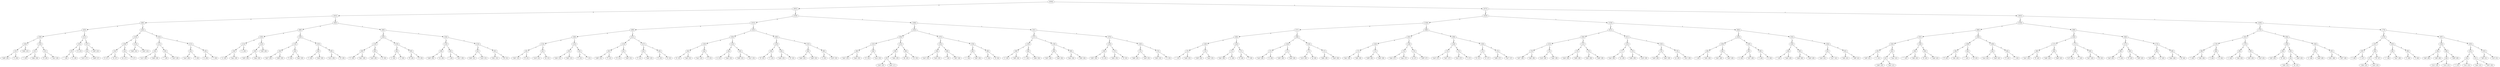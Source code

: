 digraph {
  leaf_0xc9 [label="\"\\xc9\" (16)"];
  leaf_0xd4 [label="\"\\xd4\" (17)"];
  internal_0 -> leaf_0xc9 [label="0"];
  internal_0 -> leaf_0xd4 [label="1"];
  leaf_0xb0 [label="\"\\xb0\" (20)"];
  leaf_0xcd [label="\"\\xcd\" (21)"];
  internal_1 -> leaf_0xb0 [label="0"];
  internal_1 -> leaf_0xcd [label="1"];
  leaf_0x8e [label="\"\\x8e\" (22)"];
  leaf_0x08 [label="\"\\b\" (23)"];
  internal_2 -> leaf_0x8e [label="0"];
  internal_2 -> leaf_0x08 [label="1"];
  leaf_0x9a [label="\"\\x9a\" (23)"];
  leaf_0xc4 [label="\"\\xc4\" (24)"];
  internal_3 -> leaf_0x9a [label="0"];
  internal_3 -> leaf_0xc4 [label="1"];
  leaf_0x15 [label="\"\\x15\" (24)"];
  leaf_0x1e [label="\"\\x1e\" (25)"];
  internal_4 -> leaf_0x15 [label="0"];
  internal_4 -> leaf_0x1e [label="1"];
  leaf_0x5c [label="\"\\'\" (25)"];
  leaf_0xc2 [label="\"\\xc2\" (25)"];
  internal_5 -> leaf_0x5c [label="0"];
  internal_5 -> leaf_0xc2 [label="1"];
  leaf_0xe4 [label="\"\\xe4\" (25)"];
  leaf_0x93 [label="\"\\x93\" (26)"];
  internal_6 -> leaf_0xe4 [label="0"];
  internal_6 -> leaf_0x93 [label="1"];
  leaf_0x21 [label="\"!\" (26)"];
  leaf_0xbb [label="\"\\xbb\" (26)"];
  internal_7 -> leaf_0x21 [label="0"];
  internal_7 -> leaf_0xbb [label="1"];
  leaf_0x20 [label="\" \" (26)"];
  leaf_0x4c [label="\"L\" (26)"];
  internal_8 -> leaf_0x20 [label="0"];
  internal_8 -> leaf_0x4c [label="1"];
  leaf_0x88 [label="\"\\x88\" (26)"];
  leaf_0x35 [label="\"5\" (26)"];
  internal_9 -> leaf_0x88 [label="0"];
  internal_9 -> leaf_0x35 [label="1"];
  leaf_0x39 [label="\"9\" (26)"];
  leaf_0xcc [label="\"\\xcc\" (26)"];
  internal_10 -> leaf_0x39 [label="0"];
  internal_10 -> leaf_0xcc [label="1"];
  leaf_0x4a [label="\"J\" (27)"];
  leaf_0x6b [label="\"k\" (27)"];
  internal_11 -> leaf_0x4a [label="0"];
  internal_11 -> leaf_0x6b [label="1"];
  leaf_0x6d [label="\"m\" (27)"];
  leaf_0x6c [label="\"l\" (27)"];
  internal_12 -> leaf_0x6d [label="0"];
  internal_12 -> leaf_0x6c [label="1"];
  leaf_0x10 [label="\"\\x10\" (27)"];
  leaf_0xd8 [label="\"\\xd8\" (27)"];
  internal_13 -> leaf_0x10 [label="0"];
  internal_13 -> leaf_0xd8 [label="1"];
  leaf_0x12 [label="\"\\x12\" (28)"];
  leaf_0xd9 [label="\"\\xd9\" (28)"];
  internal_14 -> leaf_0x12 [label="0"];
  internal_14 -> leaf_0xd9 [label="1"];
  leaf_0xa2 [label="\"\\xa2\" (28)"];
  leaf_0x29 [label="\")\" (28)"];
  internal_15 -> leaf_0xa2 [label="0"];
  internal_15 -> leaf_0x29 [label="1"];
  leaf_0x78 [label="\"x\" (28)"];
  leaf_0x37 [label="\"7\" (28)"];
  internal_16 -> leaf_0x78 [label="0"];
  internal_16 -> leaf_0x37 [label="1"];
  leaf_0x22 [label="\"\"\" (28)"];
  leaf_0xc3 [label="\"\\xc3\" (28)"];
  internal_17 -> leaf_0x22 [label="0"];
  internal_17 -> leaf_0xc3 [label="1"];
  leaf_0xb7 [label="\"\\xb7\" (29)"];
  leaf_0x90 [label="\"\\x90\" (29)"];
  internal_18 -> leaf_0xb7 [label="0"];
  internal_18 -> leaf_0x90 [label="1"];
  leaf_0x66 [label="\"f\" (29)"];
  leaf_0xea [label="\"\\xea\" (29)"];
  internal_19 -> leaf_0x66 [label="0"];
  internal_19 -> leaf_0xea [label="1"];
  leaf_0x95 [label="\"\\x95\" (29)"];
  leaf_0xda [label="\"\\xda\" (29)"];
  internal_20 -> leaf_0x95 [label="0"];
  internal_20 -> leaf_0xda [label="1"];
  leaf_0x75 [label="\"u\" (29)"];
  leaf_0xac [label="\"\\xac\" (29)"];
  internal_21 -> leaf_0x75 [label="0"];
  internal_21 -> leaf_0xac [label="1"];
  leaf_0x63 [label="\"c\" (30)"];
  leaf_0x72 [label="\"r\" (30)"];
  internal_22 -> leaf_0x63 [label="0"];
  internal_22 -> leaf_0x72 [label="1"];
  leaf_0xb6 [label="\"\\xb6\" (30)"];
  leaf_0x0a [label="\"\\n\" (30)"];
  internal_23 -> leaf_0xb6 [label="0"];
  internal_23 -> leaf_0x0a [label="1"];
  leaf_0x55 [label="\"U\" (30)"];
  leaf_0xb1 [label="\"\\xb1\" (30)"];
  internal_24 -> leaf_0x55 [label="0"];
  internal_24 -> leaf_0xb1 [label="1"];
  leaf_0x5b [label="\"[\" (30)"];
  leaf_0x04 [label="\"\\x04\" (30)"];
  internal_25 -> leaf_0x5b [label="0"];
  internal_25 -> leaf_0x04 [label="1"];
  leaf_0x52 [label="\"R\" (30)"];
  leaf_0x30 [label="\"0\" (30)"];
  internal_26 -> leaf_0x52 [label="0"];
  internal_26 -> leaf_0x30 [label="1"];
  leaf_0x13 [label="\"\\x13\" (30)"];
  leaf_0x25 [label="\"%\" (30)"];
  internal_27 -> leaf_0x13 [label="0"];
  internal_27 -> leaf_0x25 [label="1"];
  leaf_0x2c [label="\",\" (30)"];
  leaf_0x11 [label="\"\\x11\" (30)"];
  internal_28 -> leaf_0x2c [label="0"];
  internal_28 -> leaf_0x11 [label="1"];
  leaf_0xc6 [label="\"\\xc6\" (30)"];
  leaf_0x5a [label="\"Z\" (30)"];
  internal_29 -> leaf_0xc6 [label="0"];
  internal_29 -> leaf_0x5a [label="1"];
  leaf_0x86 [label="\"\\x86\" (31)"];
  leaf_0x54 [label="\"T\" (31)"];
  internal_30 -> leaf_0x86 [label="0"];
  internal_30 -> leaf_0x54 [label="1"];
  leaf_0x81 [label="\"\\x81\" (31)"];
  leaf_0x38 [label="\"8\" (31)"];
  internal_31 -> leaf_0x81 [label="0"];
  internal_31 -> leaf_0x38 [label="1"];
  leaf_0x0e [label="\"\\x0e\" (31)"];
  leaf_0x82 [label="\"\\x82\" (31)"];
  internal_32 -> leaf_0x0e [label="0"];
  internal_32 -> leaf_0x82 [label="1"];
  leaf_0x4f [label="\"O\" (31)"];
  leaf_0x83 [label="\"\\x83\" (31)"];
  internal_33 -> leaf_0x4f [label="0"];
  internal_33 -> leaf_0x83 [label="1"];
  leaf_0x94 [label="\"\\x94\" (31)"];
  leaf_0x1b [label="\"\\x1b\" (31)"];
  internal_34 -> leaf_0x94 [label="0"];
  internal_34 -> leaf_0x1b [label="1"];
  leaf_0x46 [label="\"F\" (31)"];
  leaf_0x2d [label="\"-\" (31)"];
  internal_35 -> leaf_0x46 [label="0"];
  internal_35 -> leaf_0x2d [label="1"];
  leaf_0x01 [label="\"\\x01\" (31)"];
  leaf_0x4d [label="\"M\" (31)"];
  internal_36 -> leaf_0x01 [label="0"];
  internal_36 -> leaf_0x4d [label="1"];
  leaf_0x16 [label="\"\\x16\" (31)"];
  leaf_0x26 [label="\"&\" (31)"];
  internal_37 -> leaf_0x16 [label="0"];
  internal_37 -> leaf_0x26 [label="1"];
  leaf_0x59 [label="\"Y\" (31)"];
  leaf_0xde [label="\"\\xde\" (32)"];
  internal_38 -> leaf_0x59 [label="0"];
  internal_38 -> leaf_0xde [label="1"];
  leaf_0x62 [label="\"b\" (32)"];
  leaf_0xaf [label="\"\\xaf\" (32)"];
  internal_39 -> leaf_0x62 [label="0"];
  internal_39 -> leaf_0xaf [label="1"];
  leaf_0x61 [label="\"a\" (32)"];
  leaf_0xa6 [label="\"\\xa6\" (32)"];
  internal_40 -> leaf_0x61 [label="0"];
  internal_40 -> leaf_0xa6 [label="1"];
  leaf_0xa1 [label="\"\\xa1\" (32)"];
  leaf_0x33 [label="\"3\" (32)"];
  internal_41 -> leaf_0xa1 [label="0"];
  internal_41 -> leaf_0x33 [label="1"];
  leaf_0x44 [label="\"D\" (32)"];
  leaf_0x31 [label="\"1\" (32)"];
  internal_42 -> leaf_0x44 [label="0"];
  internal_42 -> leaf_0x31 [label="1"];
  leaf_0x96 [label="\"\\x96\" (32)"];
  leaf_0xc1 [label="\"\\xc1\" (32)"];
  internal_43 -> leaf_0x96 [label="0"];
  internal_43 -> leaf_0xc1 [label="1"];
  leaf_0xa9 [label="\"\\xa9\" (32)"];
  leaf_0x23 [label="\"#\" (32)"];
  internal_44 -> leaf_0xa9 [label="0"];
  internal_44 -> leaf_0x23 [label="1"];
  leaf_0x53 [label="\"S\" (32)"];
  leaf_0x68 [label="\"h\" (32)"];
  internal_45 -> leaf_0x53 [label="0"];
  internal_45 -> leaf_0x68 [label="1"];
  internal_0 [label="(33)"];
  leaf_0x8c [label="\"\\x8c\" (33)"];
  internal_46 -> internal_0 [label="0"];
  internal_46 -> leaf_0x8c [label="1"];
  leaf_0xbd [label="\"\\xbd\" (33)"];
  leaf_0xb9 [label="\"\\xb9\" (33)"];
  internal_47 -> leaf_0xbd [label="0"];
  internal_47 -> leaf_0xb9 [label="1"];
  leaf_0xb2 [label="\"\\xb2\" (33)"];
  leaf_0xa0 [label="\"\\xa0\" (33)"];
  internal_48 -> leaf_0xb2 [label="0"];
  internal_48 -> leaf_0xa0 [label="1"];
  leaf_0x6a [label="\"j\" (33)"];
  leaf_0x19 [label="\"\\x19\" (33)"];
  internal_49 -> leaf_0x6a [label="0"];
  internal_49 -> leaf_0x19 [label="1"];
  leaf_0xe2 [label="\"\\xe2\" (33)"];
  leaf_0xc0 [label="\"\\xc0\" (33)"];
  internal_50 -> leaf_0xe2 [label="0"];
  internal_50 -> leaf_0xc0 [label="1"];
  leaf_0x40 [label="\"@\" (33)"];
  leaf_0x77 [label="\"w\" (33)"];
  internal_51 -> leaf_0x40 [label="0"];
  internal_51 -> leaf_0x77 [label="1"];
  leaf_0x47 [label="\"G\" (33)"];
  leaf_0x1a [label="\"\\x1a\" (33)"];
  internal_52 -> leaf_0x47 [label="0"];
  internal_52 -> leaf_0x1a [label="1"];
  leaf_0x2b [label="\"+\" (34)"];
  leaf_0xf5 [label="\"\\xf5\" (34)"];
  internal_53 -> leaf_0x2b [label="0"];
  internal_53 -> leaf_0xf5 [label="1"];
  leaf_0x60 [label="\"`\" (34)"];
  leaf_0xf1 [label="\"\\xf1\" (34)"];
  internal_54 -> leaf_0x60 [label="0"];
  internal_54 -> leaf_0xf1 [label="1"];
  leaf_0x02 [label="\"\\x02\" (34)"];
  leaf_0xad [label="\"\\xad\" (34)"];
  internal_55 -> leaf_0x02 [label="0"];
  internal_55 -> leaf_0xad [label="1"];
  leaf_0xee [label="\"\\xee\" (34)"];
  leaf_0x9e [label="\"\\x9e\" (34)"];
  internal_56 -> leaf_0xee [label="0"];
  internal_56 -> leaf_0x9e [label="1"];
  leaf_0x7d [label="\"}\" (34)"];
  leaf_0xf6 [label="\"\\xf6\" (34)"];
  internal_57 -> leaf_0x7d [label="0"];
  internal_57 -> leaf_0xf6 [label="1"];
  leaf_0x76 [label="\"v\" (34)"];
  leaf_0x64 [label="\"d\" (34)"];
  internal_58 -> leaf_0x76 [label="0"];
  internal_58 -> leaf_0x64 [label="1"];
  leaf_0x3e [label="\">\" (34)"];
  leaf_0x8a [label="\"\\x8a\" (34)"];
  internal_59 -> leaf_0x3e [label="0"];
  internal_59 -> leaf_0x8a [label="1"];
  leaf_0x92 [label="\"\\x92\" (34)"];
  leaf_0x41 [label="\"A\" (35)"];
  internal_60 -> leaf_0x92 [label="0"];
  internal_60 -> leaf_0x41 [label="1"];
  leaf_0x2e [label="\".\" (35)"];
  leaf_0xe8 [label="\"\\xe8\" (35)"];
  internal_61 -> leaf_0x2e [label="0"];
  internal_61 -> leaf_0xe8 [label="1"];
  leaf_0x8b [label="\"\\x8b\" (35)"];
  leaf_0xc8 [label="\"\\xc8\" (35)"];
  internal_62 -> leaf_0x8b [label="0"];
  internal_62 -> leaf_0xc8 [label="1"];
  leaf_0x00 [label="\"\\x00\" (35)"];
  leaf_0xa5 [label="\"\\xa5\" (35)"];
  internal_63 -> leaf_0x00 [label="0"];
  internal_63 -> leaf_0xa5 [label="1"];
  leaf_0x05 [label="\"\\x05\" (35)"];
  leaf_0x7b [label="\"{\" (35)"];
  internal_64 -> leaf_0x05 [label="0"];
  internal_64 -> leaf_0x7b [label="1"];
  leaf_0xb3 [label="\"\\xb3\" (35)"];
  leaf_0x34 [label="\"4\" (35)"];
  internal_65 -> leaf_0xb3 [label="0"];
  internal_65 -> leaf_0x34 [label="1"];
  leaf_0xa3 [label="\"\\xa3\" (36)"];
  leaf_0x65 [label="\"e\" (36)"];
  internal_66 -> leaf_0xa3 [label="0"];
  internal_66 -> leaf_0x65 [label="1"];
  leaf_0x14 [label="\"\\x14\" (36)"];
  leaf_0x67 [label="\"g\" (36)"];
  internal_67 -> leaf_0x14 [label="0"];
  internal_67 -> leaf_0x67 [label="1"];
  leaf_0x8d [label="\"\\x8d\" (36)"];
  leaf_0xa4 [label="\"\\xa4\" (36)"];
  internal_68 -> leaf_0x8d [label="0"];
  internal_68 -> leaf_0xa4 [label="1"];
  leaf_0xec [label="\"\\xec\" (36)"];
  leaf_0xfb [label="\"\\xfb\" (36)"];
  internal_69 -> leaf_0xec [label="0"];
  internal_69 -> leaf_0xfb [label="1"];
  leaf_0x85 [label="\"\\x85\" (36)"];
  leaf_0xeb [label="\"\\xeb\" (36)"];
  internal_70 -> leaf_0x85 [label="0"];
  internal_70 -> leaf_0xeb [label="1"];
  leaf_0x98 [label="\"\\x98\" (36)"];
  leaf_0x84 [label="\"\\x84\" (36)"];
  internal_71 -> leaf_0x98 [label="0"];
  internal_71 -> leaf_0x84 [label="1"];
  leaf_0xbc [label="\"\\xbc\" (36)"];
  leaf_0x79 [label="\"y\" (36)"];
  internal_72 -> leaf_0xbc [label="0"];
  internal_72 -> leaf_0x79 [label="1"];
  leaf_0x0c [label="\"\\f\" (36)"];
  leaf_0x2a [label="\"*\" (36)"];
  internal_73 -> leaf_0x0c [label="0"];
  internal_73 -> leaf_0x2a [label="1"];
  leaf_0xe3 [label="\"\\xe3\" (37)"];
  leaf_0xd7 [label="\"\\xd7\" (37)"];
  internal_74 -> leaf_0xe3 [label="0"];
  internal_74 -> leaf_0xd7 [label="1"];
  leaf_0xc5 [label="\"\\xc5\" (37)"];
  leaf_0x28 [label="\"(\" (37)"];
  internal_75 -> leaf_0xc5 [label="0"];
  internal_75 -> leaf_0x28 [label="1"];
  leaf_0xba [label="\"\\xba\" (37)"];
  leaf_0xaa [label="\"\\xaa\" (37)"];
  internal_76 -> leaf_0xba [label="0"];
  internal_76 -> leaf_0xaa [label="1"];
  leaf_0x51 [label="\"Q\" (37)"];
  leaf_0x0b [label="\"\\v\" (37)"];
  internal_77 -> leaf_0x51 [label="0"];
  internal_77 -> leaf_0x0b [label="1"];
  leaf_0x80 [label="\"\\x80\" (37)"];
  leaf_0xc7 [label="\"\\xc7\" (37)"];
  internal_78 -> leaf_0x80 [label="0"];
  internal_78 -> leaf_0xc7 [label="1"];
  leaf_0x71 [label="\"q\" (37)"];
  leaf_0x99 [label="\"\\x99\" (37)"];
  internal_79 -> leaf_0x71 [label="0"];
  internal_79 -> leaf_0x99 [label="1"];
  leaf_0x87 [label="\"\\x87\" (38)"];
  leaf_0xdf [label="\"\\xdf\" (38)"];
  internal_80 -> leaf_0x87 [label="0"];
  internal_80 -> leaf_0xdf [label="1"];
  leaf_0xb4 [label="\"\\xb4\" (38)"];
  leaf_0x89 [label="\"\\x89\" (38)"];
  internal_81 -> leaf_0xb4 [label="0"];
  internal_81 -> leaf_0x89 [label="1"];
  leaf_0x1d [label="\"\\x1d\" (38)"];
  leaf_0xdc [label="\"\\xdc\" (38)"];
  internal_82 -> leaf_0x1d [label="0"];
  internal_82 -> leaf_0xdc [label="1"];
  leaf_0xd5 [label="\"\\xd5\" (38)"];
  leaf_0xd6 [label="\"\\xd6\" (38)"];
  internal_83 -> leaf_0xd5 [label="0"];
  internal_83 -> leaf_0xd6 [label="1"];
  leaf_0xae [label="\"\\xae\" (38)"];
  leaf_0x07 [label="\"\\a\" (39)"];
  internal_84 -> leaf_0xae [label="0"];
  internal_84 -> leaf_0x07 [label="1"];
  leaf_0xe9 [label="\"\\xe9\" (39)"];
  leaf_0xb5 [label="\"\\xb5\" (39)"];
  internal_85 -> leaf_0xe9 [label="0"];
  internal_85 -> leaf_0xb5 [label="1"];
  leaf_0x70 [label="\"p\" (39)"];
  leaf_0x1c [label="\"\\x1c\" (39)"];
  internal_86 -> leaf_0x70 [label="0"];
  internal_86 -> leaf_0x1c [label="1"];
  leaf_0x9b [label="\"\\x9b\" (39)"];
  leaf_0x18 [label="\"\\x18\" (39)"];
  internal_87 -> leaf_0x9b [label="0"];
  internal_87 -> leaf_0x18 [label="1"];
  leaf_0x6f [label="\"o\" (40)"];
  leaf_0xf7 [label="\"\\xf7\" (40)"];
  internal_88 -> leaf_0x6f [label="0"];
  internal_88 -> leaf_0xf7 [label="1"];
  leaf_0x3b [label="\";\" (40)"];
  leaf_0x9c [label="\"\\x9c\" (40)"];
  internal_89 -> leaf_0x3b [label="0"];
  internal_89 -> leaf_0x9c [label="1"];
  leaf_0x27 [label="\"'\" (40)"];
  leaf_0xe0 [label="\"\\xe0\" (40)"];
  internal_90 -> leaf_0x27 [label="0"];
  internal_90 -> leaf_0xe0 [label="1"];
  leaf_0x69 [label="\"i\" (40)"];
  leaf_0x6e [label="\"n\" (40)"];
  internal_91 -> leaf_0x69 [label="0"];
  internal_91 -> leaf_0x6e [label="1"];
  leaf_0xd1 [label="\"\\xd1\" (40)"];
  leaf_0xe5 [label="\"\\xe5\" (40)"];
  internal_92 -> leaf_0xd1 [label="0"];
  internal_92 -> leaf_0xe5 [label="1"];
  leaf_0xdd [label="\"\\xdd\" (40)"];
  leaf_0xe6 [label="\"\\xe6\" (40)"];
  internal_93 -> leaf_0xdd [label="0"];
  internal_93 -> leaf_0xe6 [label="1"];
  leaf_0x0f [label="\"\\x0f\" (41)"];
  leaf_0x3c [label="\"<\" (41)"];
  internal_94 -> leaf_0x0f [label="0"];
  internal_94 -> leaf_0x3c [label="1"];
  leaf_0xce [label="\"\\xce\" (41)"];
  internal_1 [label="(41)"];
  internal_95 -> leaf_0xce [label="0"];
  internal_95 -> internal_1 [label="1"];
  leaf_0xcb [label="\"\\xcb\" (41)"];
  leaf_0x17 [label="\"\\x17\" (41)"];
  internal_96 -> leaf_0xcb [label="0"];
  internal_96 -> leaf_0x17 [label="1"];
  leaf_0xf4 [label="\"\\xf4\" (41)"];
  leaf_0xf8 [label="\"\\xf8\" (41)"];
  internal_97 -> leaf_0xf4 [label="0"];
  internal_97 -> leaf_0xf8 [label="1"];
  leaf_0x50 [label="\"P\" (42)"];
  leaf_0xfc [label="\"\\xfc\" (42)"];
  internal_98 -> leaf_0x50 [label="0"];
  internal_98 -> leaf_0xfc [label="1"];
  leaf_0x5e [label="\"^\" (42)"];
  leaf_0xfd [label="\"\\xfd\" (42)"];
  internal_99 -> leaf_0x5e [label="0"];
  internal_99 -> leaf_0xfd [label="1"];
  leaf_0x7e [label="\"~\" (42)"];
  leaf_0x58 [label="\"X\" (42)"];
  internal_100 -> leaf_0x7e [label="0"];
  internal_100 -> leaf_0x58 [label="1"];
  leaf_0xca [label="\"\\xca\" (42)"];
  leaf_0xd3 [label="\"\\xd3\" (42)"];
  internal_101 -> leaf_0xca [label="0"];
  internal_101 -> leaf_0xd3 [label="1"];
  leaf_0x56 [label="\"V\" (42)"];
  leaf_0x5f [label="\"_\" (42)"];
  internal_102 -> leaf_0x56 [label="0"];
  internal_102 -> leaf_0x5f [label="1"];
  leaf_0x36 [label="\"6\" (42)"];
  leaf_0xab [label="\"\\xab\" (42)"];
  internal_103 -> leaf_0x36 [label="0"];
  internal_103 -> leaf_0xab [label="1"];
  leaf_0xe1 [label="\"\\xe1\" (43)"];
  leaf_0x45 [label="\"E\" (43)"];
  internal_104 -> leaf_0xe1 [label="0"];
  internal_104 -> leaf_0x45 [label="1"];
  leaf_0xef [label="\"\\xef\" (43)"];
  leaf_0x3f [label="\"?\" (43)"];
  internal_105 -> leaf_0xef [label="0"];
  internal_105 -> leaf_0x3f [label="1"];
  leaf_0x4e [label="\"N\" (43)"];
  leaf_0xf9 [label="\"\\xf9\" (43)"];
  internal_106 -> leaf_0x4e [label="0"];
  internal_106 -> leaf_0xf9 [label="1"];
  leaf_0x03 [label="\"\\x03\" (43)"];
  leaf_0x43 [label="\"C\" (43)"];
  internal_107 -> leaf_0x03 [label="0"];
  internal_107 -> leaf_0x43 [label="1"];
  leaf_0x7f [label="\"\\x7f\" (43)"];
  leaf_0x3a [label="\":\" (43)"];
  internal_108 -> leaf_0x7f [label="0"];
  internal_108 -> leaf_0x3a [label="1"];
  leaf_0xe7 [label="\"\\xe7\" (43)"];
  leaf_0x42 [label="\"B\" (43)"];
  internal_109 -> leaf_0xe7 [label="0"];
  internal_109 -> leaf_0x42 [label="1"];
  leaf_0xdb [label="\"\\xdb\" (43)"];
  leaf_0xb8 [label="\"\\xb8\" (43)"];
  internal_110 -> leaf_0xdb [label="0"];
  internal_110 -> leaf_0xb8 [label="1"];
  leaf_0xbe [label="\"\\xbe\" (44)"];
  leaf_0x48 [label="\"H\" (44)"];
  internal_111 -> leaf_0xbe [label="0"];
  internal_111 -> leaf_0x48 [label="1"];
  leaf_0x2f [label="\"/\" (44)"];
  leaf_0xfe [label="\"\\xfe\" (44)"];
  internal_112 -> leaf_0x2f [label="0"];
  internal_112 -> leaf_0xfe [label="1"];
  leaf_0x5d [label="\"]\" (44)"];
  leaf_0x09 [label="\"\\t\" (44)"];
  internal_113 -> leaf_0x5d [label="0"];
  internal_113 -> leaf_0x09 [label="1"];
  leaf_0x73 [label="\"s\" (44)"];
  leaf_0xfa [label="\"\\xfa\" (45)"];
  internal_114 -> leaf_0x73 [label="0"];
  internal_114 -> leaf_0xfa [label="1"];
  leaf_0xf3 [label="\"\\xf3\" (45)"];
  leaf_0xcf [label="\"\\xcf\" (45)"];
  internal_115 -> leaf_0xf3 [label="0"];
  internal_115 -> leaf_0xcf [label="1"];
  leaf_0xf2 [label="\"\\xf2\" (45)"];
  leaf_0x4b [label="\"K\" (45)"];
  internal_116 -> leaf_0xf2 [label="0"];
  internal_116 -> leaf_0x4b [label="1"];
  internal_2 [label="(45)"];
  leaf_0xed [label="\"\\xed\" (45)"];
  internal_117 -> internal_2 [label="0"];
  internal_117 -> leaf_0xed [label="1"];
  leaf_0x0d [label="\"\\r\" (46)"];
  leaf_0xa8 [label="\"\\xa8\" (46)"];
  internal_118 -> leaf_0x0d [label="0"];
  internal_118 -> leaf_0xa8 [label="1"];
  leaf_0x91 [label="\"\\x91\" (46)"];
  leaf_0x97 [label="\"\\x97\" (46)"];
  internal_119 -> leaf_0x91 [label="0"];
  internal_119 -> leaf_0x97 [label="1"];
  leaf_0x74 [label="\"t\" (46)"];
  leaf_0x7c [label="\"|\" (47)"];
  internal_120 -> leaf_0x74 [label="0"];
  internal_120 -> leaf_0x7c [label="1"];
  leaf_0x57 [label="\"W\" (47)"];
  internal_3 [label="(47)"];
  internal_121 -> leaf_0x57 [label="0"];
  internal_121 -> internal_3 [label="1"];
  leaf_0x3d [label="\"=\" (48)"];
  leaf_0xa7 [label="\"\\xa7\" (48)"];
  internal_122 -> leaf_0x3d [label="0"];
  internal_122 -> leaf_0xa7 [label="1"];
  leaf_0x32 [label="\"2\" (48)"];
  leaf_0x49 [label="\"I\" (48)"];
  internal_123 -> leaf_0x32 [label="0"];
  internal_123 -> leaf_0x49 [label="1"];
  leaf_0xbf [label="\"\\xbf\" (48)"];
  leaf_0x8f [label="\"\\x8f\" (48)"];
  internal_124 -> leaf_0xbf [label="0"];
  internal_124 -> leaf_0x8f [label="1"];
  leaf_0x06 [label="\"\\x06\" (49)"];
  internal_4 [label="(49)"];
  internal_125 -> leaf_0x06 [label="0"];
  internal_125 -> internal_4 [label="1"];
  internal_5 [label="(50)"];
  internal_6 [label="(51)"];
  internal_126 -> internal_5 [label="0"];
  internal_126 -> internal_6 [label="1"];
  leaf_0xff [label="\"\\xff\" (51)"];
  leaf_0x1f [label="\"\\x1f\" (51)"];
  internal_127 -> leaf_0xff [label="0"];
  internal_127 -> leaf_0x1f [label="1"];
  leaf_0x9d [label="\"\\x9d\" (52)"];
  internal_9 [label="(52)"];
  internal_128 -> leaf_0x9d [label="0"];
  internal_128 -> internal_9 [label="1"];
  internal_10 [label="(52)"];
  internal_7 [label="(52)"];
  internal_129 -> internal_10 [label="0"];
  internal_129 -> internal_7 [label="1"];
  internal_8 [label="(52)"];
  leaf_0x24 [label="\"$\" (53)"];
  internal_130 -> internal_8 [label="0"];
  internal_130 -> leaf_0x24 [label="1"];
  leaf_0xf0 [label="\"\\xf0\" (53)"];
  internal_13 [label="(54)"];
  internal_131 -> leaf_0xf0 [label="0"];
  internal_131 -> internal_13 [label="1"];
  internal_12 [label="(54)"];
  internal_11 [label="(54)"];
  internal_132 -> internal_12 [label="0"];
  internal_132 -> internal_11 [label="1"];
  leaf_0xd0 [label="\"\\xd0\" (55)"];
  leaf_0xd2 [label="\"\\xd2\" (55)"];
  internal_133 -> leaf_0xd0 [label="0"];
  internal_133 -> leaf_0xd2 [label="1"];
  internal_17 [label="(56)"];
  internal_14 [label="(56)"];
  internal_134 -> internal_17 [label="0"];
  internal_134 -> internal_14 [label="1"];
  internal_15 [label="(56)"];
  internal_16 [label="(56)"];
  internal_135 -> internal_15 [label="0"];
  internal_135 -> internal_16 [label="1"];
  leaf_0x7a [label="\"z\" (56)"];
  internal_21 [label="(58)"];
  internal_136 -> leaf_0x7a [label="0"];
  internal_136 -> internal_21 [label="1"];
  internal_18 [label="(58)"];
  internal_19 [label="(58)"];
  internal_137 -> internal_18 [label="0"];
  internal_137 -> internal_19 [label="1"];
  internal_20 [label="(58)"];
  leaf_0x9f [label="\"\\x9f\" (58)"];
  internal_138 -> internal_20 [label="0"];
  internal_138 -> leaf_0x9f [label="1"];
  internal_29 [label="(60)"];
  internal_24 [label="(60)"];
  internal_139 -> internal_29 [label="0"];
  internal_139 -> internal_24 [label="1"];
  internal_23 [label="(60)"];
  internal_28 [label="(60)"];
  internal_140 -> internal_23 [label="0"];
  internal_140 -> internal_28 [label="1"];
  internal_22 [label="(60)"];
  internal_26 [label="(60)"];
  internal_141 -> internal_22 [label="0"];
  internal_141 -> internal_26 [label="1"];
  internal_27 [label="(60)"];
  internal_25 [label="(60)"];
  internal_142 -> internal_27 [label="0"];
  internal_142 -> internal_25 [label="1"];
  internal_37 [label="(62)"];
  internal_31 [label="(62)"];
  internal_143 -> internal_37 [label="0"];
  internal_143 -> internal_31 [label="1"];
  internal_30 [label="(62)"];
  internal_33 [label="(62)"];
  internal_144 -> internal_30 [label="0"];
  internal_144 -> internal_33 [label="1"];
  internal_35 [label="(62)"];
  internal_32 [label="(62)"];
  internal_145 -> internal_35 [label="0"];
  internal_145 -> internal_32 [label="1"];
  internal_34 [label="(62)"];
  internal_36 [label="(62)"];
  internal_146 -> internal_34 [label="0"];
  internal_146 -> internal_36 [label="1"];
  internal_38 [label="(63)"];
  internal_45 [label="(64)"];
  internal_147 -> internal_38 [label="0"];
  internal_147 -> internal_45 [label="1"];
  internal_41 [label="(64)"];
  internal_39 [label="(64)"];
  internal_148 -> internal_41 [label="0"];
  internal_148 -> internal_39 [label="1"];
  internal_44 [label="(64)"];
  internal_42 [label="(64)"];
  internal_149 -> internal_44 [label="0"];
  internal_149 -> internal_42 [label="1"];
  internal_40 [label="(64)"];
  internal_43 [label="(64)"];
  internal_150 -> internal_40 [label="0"];
  internal_150 -> internal_43 [label="1"];
  internal_48 [label="(66)"];
  internal_52 [label="(66)"];
  internal_151 -> internal_48 [label="0"];
  internal_151 -> internal_52 [label="1"];
  internal_49 [label="(66)"];
  internal_47 [label="(66)"];
  internal_152 -> internal_49 [label="0"];
  internal_152 -> internal_47 [label="1"];
  internal_46 [label="(66)"];
  internal_51 [label="(66)"];
  internal_153 -> internal_46 [label="0"];
  internal_153 -> internal_51 [label="1"];
  internal_50 [label="(66)"];
  internal_54 [label="(68)"];
  internal_154 -> internal_50 [label="0"];
  internal_154 -> internal_54 [label="1"];
  internal_53 [label="(68)"];
  internal_58 [label="(68)"];
  internal_155 -> internal_53 [label="0"];
  internal_155 -> internal_58 [label="1"];
  internal_59 [label="(68)"];
  internal_57 [label="(68)"];
  internal_156 -> internal_59 [label="0"];
  internal_156 -> internal_57 [label="1"];
  internal_56 [label="(68)"];
  internal_55 [label="(68)"];
  internal_157 -> internal_56 [label="0"];
  internal_157 -> internal_55 [label="1"];
  internal_60 [label="(69)"];
  internal_65 [label="(70)"];
  internal_158 -> internal_60 [label="0"];
  internal_158 -> internal_65 [label="1"];
  internal_61 [label="(70)"];
  internal_63 [label="(70)"];
  internal_159 -> internal_61 [label="0"];
  internal_159 -> internal_63 [label="1"];
  internal_62 [label="(70)"];
  internal_64 [label="(70)"];
  internal_160 -> internal_62 [label="0"];
  internal_160 -> internal_64 [label="1"];
  internal_69 [label="(72)"];
  internal_71 [label="(72)"];
  internal_161 -> internal_69 [label="0"];
  internal_161 -> internal_71 [label="1"];
  internal_73 [label="(72)"];
  internal_72 [label="(72)"];
  internal_162 -> internal_73 [label="0"];
  internal_162 -> internal_72 [label="1"];
  internal_66 [label="(72)"];
  internal_70 [label="(72)"];
  internal_163 -> internal_66 [label="0"];
  internal_163 -> internal_70 [label="1"];
  internal_67 [label="(72)"];
  internal_68 [label="(72)"];
  internal_164 -> internal_67 [label="0"];
  internal_164 -> internal_68 [label="1"];
  internal_79 [label="(74)"];
  internal_76 [label="(74)"];
  internal_165 -> internal_79 [label="0"];
  internal_165 -> internal_76 [label="1"];
  internal_75 [label="(74)"];
  internal_74 [label="(74)"];
  internal_166 -> internal_75 [label="0"];
  internal_166 -> internal_74 [label="1"];
  internal_78 [label="(74)"];
  internal_77 [label="(74)"];
  internal_167 -> internal_78 [label="0"];
  internal_167 -> internal_77 [label="1"];
  internal_82 [label="(76)"];
  internal_80 [label="(76)"];
  internal_168 -> internal_82 [label="0"];
  internal_168 -> internal_80 [label="1"];
  internal_81 [label="(76)"];
  internal_83 [label="(76)"];
  internal_169 -> internal_81 [label="0"];
  internal_169 -> internal_83 [label="1"];
  internal_84 [label="(77)"];
  internal_87 [label="(78)"];
  internal_170 -> internal_84 [label="0"];
  internal_170 -> internal_87 [label="1"];
  internal_85 [label="(78)"];
  internal_86 [label="(78)"];
  internal_171 -> internal_85 [label="0"];
  internal_171 -> internal_86 [label="1"];
  internal_93 [label="(80)"];
  internal_90 [label="(80)"];
  internal_172 -> internal_93 [label="0"];
  internal_172 -> internal_90 [label="1"];
  internal_89 [label="(80)"];
  internal_92 [label="(80)"];
  internal_173 -> internal_89 [label="0"];
  internal_173 -> internal_92 [label="1"];
  internal_91 [label="(80)"];
  internal_88 [label="(80)"];
  internal_174 -> internal_91 [label="0"];
  internal_174 -> internal_88 [label="1"];
  internal_97 [label="(82)"];
  internal_96 [label="(82)"];
  internal_175 -> internal_97 [label="0"];
  internal_175 -> internal_96 [label="1"];
  internal_95 [label="(82)"];
  internal_94 [label="(82)"];
  internal_176 -> internal_95 [label="0"];
  internal_176 -> internal_94 [label="1"];
  internal_98 [label="(84)"];
  internal_100 [label="(84)"];
  internal_177 -> internal_98 [label="0"];
  internal_177 -> internal_100 [label="1"];
  internal_102 [label="(84)"];
  internal_101 [label="(84)"];
  internal_178 -> internal_102 [label="0"];
  internal_178 -> internal_101 [label="1"];
  internal_103 [label="(84)"];
  internal_99 [label="(84)"];
  internal_179 -> internal_103 [label="0"];
  internal_179 -> internal_99 [label="1"];
  internal_110 [label="(86)"];
  internal_104 [label="(86)"];
  internal_180 -> internal_110 [label="0"];
  internal_180 -> internal_104 [label="1"];
  internal_105 [label="(86)"];
  internal_106 [label="(86)"];
  internal_181 -> internal_105 [label="0"];
  internal_181 -> internal_106 [label="1"];
  internal_108 [label="(86)"];
  internal_109 [label="(86)"];
  internal_182 -> internal_108 [label="0"];
  internal_182 -> internal_109 [label="1"];
  internal_107 [label="(86)"];
  internal_111 [label="(88)"];
  internal_183 -> internal_107 [label="0"];
  internal_183 -> internal_111 [label="1"];
  internal_113 [label="(88)"];
  internal_112 [label="(88)"];
  internal_184 -> internal_113 [label="0"];
  internal_184 -> internal_112 [label="1"];
  internal_114 [label="(89)"];
  internal_115 [label="(90)"];
  internal_185 -> internal_114 [label="0"];
  internal_185 -> internal_115 [label="1"];
  internal_117 [label="(90)"];
  internal_116 [label="(90)"];
  internal_186 -> internal_117 [label="0"];
  internal_186 -> internal_116 [label="1"];
  internal_119 [label="(92)"];
  internal_118 [label="(92)"];
  internal_187 -> internal_119 [label="0"];
  internal_187 -> internal_118 [label="1"];
  internal_120 [label="(93)"];
  internal_121 [label="(94)"];
  internal_188 -> internal_120 [label="0"];
  internal_188 -> internal_121 [label="1"];
  internal_123 [label="(96)"];
  internal_122 [label="(96)"];
  internal_189 -> internal_123 [label="0"];
  internal_189 -> internal_122 [label="1"];
  internal_124 [label="(96)"];
  internal_125 [label="(98)"];
  internal_190 -> internal_124 [label="0"];
  internal_190 -> internal_125 [label="1"];
  internal_126 [label="(101)"];
  internal_127 [label="(102)"];
  internal_191 -> internal_126 [label="0"];
  internal_191 -> internal_127 [label="1"];
  internal_129 [label="(104)"];
  internal_128 [label="(104)"];
  internal_192 -> internal_129 [label="0"];
  internal_192 -> internal_128 [label="1"];
  internal_130 [label="(105)"];
  internal_131 [label="(107)"];
  internal_193 -> internal_130 [label="0"];
  internal_193 -> internal_131 [label="1"];
  internal_132 [label="(108)"];
  internal_133 [label="(110)"];
  internal_194 -> internal_132 [label="0"];
  internal_194 -> internal_133 [label="1"];
  internal_135 [label="(112)"];
  internal_134 [label="(112)"];
  internal_195 -> internal_135 [label="0"];
  internal_195 -> internal_134 [label="1"];
  internal_136 [label="(114)"];
  internal_138 [label="(116)"];
  internal_196 -> internal_136 [label="0"];
  internal_196 -> internal_138 [label="1"];
  internal_137 [label="(116)"];
  internal_142 [label="(120)"];
  internal_197 -> internal_137 [label="0"];
  internal_197 -> internal_142 [label="1"];
  internal_141 [label="(120)"];
  internal_139 [label="(120)"];
  internal_198 -> internal_141 [label="0"];
  internal_198 -> internal_139 [label="1"];
  internal_140 [label="(120)"];
  internal_146 [label="(124)"];
  internal_199 -> internal_140 [label="0"];
  internal_199 -> internal_146 [label="1"];
  internal_143 [label="(124)"];
  internal_145 [label="(124)"];
  internal_200 -> internal_143 [label="0"];
  internal_200 -> internal_145 [label="1"];
  internal_144 [label="(124)"];
  internal_147 [label="(127)"];
  internal_201 -> internal_144 [label="0"];
  internal_201 -> internal_147 [label="1"];
  internal_148 [label="(128)"];
  internal_150 [label="(128)"];
  internal_202 -> internal_148 [label="0"];
  internal_202 -> internal_150 [label="1"];
  internal_149 [label="(128)"];
  internal_152 [label="(132)"];
  internal_203 -> internal_149 [label="0"];
  internal_203 -> internal_152 [label="1"];
  internal_153 [label="(132)"];
  internal_151 [label="(132)"];
  internal_204 -> internal_153 [label="0"];
  internal_204 -> internal_151 [label="1"];
  internal_154 [label="(134)"];
  internal_155 [label="(136)"];
  internal_205 -> internal_154 [label="0"];
  internal_205 -> internal_155 [label="1"];
  internal_156 [label="(136)"];
  internal_157 [label="(136)"];
  internal_206 -> internal_156 [label="0"];
  internal_206 -> internal_157 [label="1"];
  internal_158 [label="(139)"];
  internal_160 [label="(140)"];
  internal_207 -> internal_158 [label="0"];
  internal_207 -> internal_160 [label="1"];
  internal_159 [label="(140)"];
  internal_162 [label="(144)"];
  internal_208 -> internal_159 [label="0"];
  internal_208 -> internal_162 [label="1"];
  internal_164 [label="(144)"];
  internal_163 [label="(144)"];
  internal_209 -> internal_164 [label="0"];
  internal_209 -> internal_163 [label="1"];
  internal_161 [label="(144)"];
  internal_165 [label="(148)"];
  internal_210 -> internal_161 [label="0"];
  internal_210 -> internal_165 [label="1"];
  internal_166 [label="(148)"];
  internal_167 [label="(148)"];
  internal_211 -> internal_166 [label="0"];
  internal_211 -> internal_167 [label="1"];
  internal_169 [label="(152)"];
  internal_168 [label="(152)"];
  internal_212 -> internal_169 [label="0"];
  internal_212 -> internal_168 [label="1"];
  internal_170 [label="(155)"];
  internal_171 [label="(156)"];
  internal_213 -> internal_170 [label="0"];
  internal_213 -> internal_171 [label="1"];
  internal_174 [label="(160)"];
  internal_173 [label="(160)"];
  internal_214 -> internal_174 [label="0"];
  internal_214 -> internal_173 [label="1"];
  internal_172 [label="(160)"];
  internal_175 [label="(164)"];
  internal_215 -> internal_172 [label="0"];
  internal_215 -> internal_175 [label="1"];
  internal_176 [label="(164)"];
  internal_179 [label="(168)"];
  internal_216 -> internal_176 [label="0"];
  internal_216 -> internal_179 [label="1"];
  internal_178 [label="(168)"];
  internal_177 [label="(168)"];
  internal_217 -> internal_178 [label="0"];
  internal_217 -> internal_177 [label="1"];
  internal_180 [label="(172)"];
  internal_182 [label="(172)"];
  internal_218 -> internal_180 [label="0"];
  internal_218 -> internal_182 [label="1"];
  internal_181 [label="(172)"];
  internal_183 [label="(174)"];
  internal_219 -> internal_181 [label="0"];
  internal_219 -> internal_183 [label="1"];
  internal_184 [label="(176)"];
  internal_185 [label="(179)"];
  internal_220 -> internal_184 [label="0"];
  internal_220 -> internal_185 [label="1"];
  internal_186 [label="(180)"];
  internal_187 [label="(184)"];
  internal_221 -> internal_186 [label="0"];
  internal_221 -> internal_187 [label="1"];
  internal_188 [label="(187)"];
  internal_189 [label="(192)"];
  internal_222 -> internal_188 [label="0"];
  internal_222 -> internal_189 [label="1"];
  internal_190 [label="(194)"];
  internal_191 [label="(203)"];
  internal_223 -> internal_190 [label="0"];
  internal_223 -> internal_191 [label="1"];
  internal_192 [label="(208)"];
  internal_193 [label="(212)"];
  internal_224 -> internal_192 [label="0"];
  internal_224 -> internal_193 [label="1"];
  internal_194 [label="(218)"];
  internal_195 [label="(224)"];
  internal_225 -> internal_194 [label="0"];
  internal_225 -> internal_195 [label="1"];
  internal_196 [label="(230)"];
  internal_197 [label="(236)"];
  internal_226 -> internal_196 [label="0"];
  internal_226 -> internal_197 [label="1"];
  internal_198 [label="(240)"];
  internal_199 [label="(244)"];
  internal_227 -> internal_198 [label="0"];
  internal_227 -> internal_199 [label="1"];
  internal_200 [label="(248)"];
  internal_201 [label="(251)"];
  internal_228 -> internal_200 [label="0"];
  internal_228 -> internal_201 [label="1"];
  internal_202 [label="(256)"];
  internal_203 [label="(260)"];
  internal_229 -> internal_202 [label="0"];
  internal_229 -> internal_203 [label="1"];
  internal_204 [label="(264)"];
  internal_205 [label="(270)"];
  internal_230 -> internal_204 [label="0"];
  internal_230 -> internal_205 [label="1"];
  internal_206 [label="(272)"];
  internal_207 [label="(279)"];
  internal_231 -> internal_206 [label="0"];
  internal_231 -> internal_207 [label="1"];
  internal_208 [label="(284)"];
  internal_209 [label="(288)"];
  internal_232 -> internal_208 [label="0"];
  internal_232 -> internal_209 [label="1"];
  internal_210 [label="(292)"];
  internal_211 [label="(296)"];
  internal_233 -> internal_210 [label="0"];
  internal_233 -> internal_211 [label="1"];
  internal_212 [label="(304)"];
  internal_213 [label="(311)"];
  internal_234 -> internal_212 [label="0"];
  internal_234 -> internal_213 [label="1"];
  internal_214 [label="(320)"];
  internal_215 [label="(324)"];
  internal_235 -> internal_214 [label="0"];
  internal_235 -> internal_215 [label="1"];
  internal_216 [label="(332)"];
  internal_217 [label="(336)"];
  internal_236 -> internal_216 [label="0"];
  internal_236 -> internal_217 [label="1"];
  internal_218 [label="(344)"];
  internal_219 [label="(346)"];
  internal_237 -> internal_218 [label="0"];
  internal_237 -> internal_219 [label="1"];
  internal_220 [label="(355)"];
  internal_221 [label="(364)"];
  internal_238 -> internal_220 [label="0"];
  internal_238 -> internal_221 [label="1"];
  internal_222 [label="(379)"];
  internal_223 [label="(397)"];
  internal_239 -> internal_222 [label="0"];
  internal_239 -> internal_223 [label="1"];
  internal_224 [label="(420)"];
  internal_225 [label="(442)"];
  internal_240 -> internal_224 [label="0"];
  internal_240 -> internal_225 [label="1"];
  internal_226 [label="(466)"];
  internal_227 [label="(484)"];
  internal_241 -> internal_226 [label="0"];
  internal_241 -> internal_227 [label="1"];
  internal_228 [label="(499)"];
  internal_229 [label="(516)"];
  internal_242 -> internal_228 [label="0"];
  internal_242 -> internal_229 [label="1"];
  internal_230 [label="(534)"];
  internal_231 [label="(551)"];
  internal_243 -> internal_230 [label="0"];
  internal_243 -> internal_231 [label="1"];
  internal_232 [label="(572)"];
  internal_233 [label="(588)"];
  internal_244 -> internal_232 [label="0"];
  internal_244 -> internal_233 [label="1"];
  internal_234 [label="(615)"];
  internal_235 [label="(644)"];
  internal_245 -> internal_234 [label="0"];
  internal_245 -> internal_235 [label="1"];
  internal_236 [label="(668)"];
  internal_237 [label="(690)"];
  internal_246 -> internal_236 [label="0"];
  internal_246 -> internal_237 [label="1"];
  internal_238 [label="(719)"];
  internal_239 [label="(776)"];
  internal_247 -> internal_238 [label="0"];
  internal_247 -> internal_239 [label="1"];
  internal_240 [label="(862)"];
  internal_241 [label="(950)"];
  internal_248 -> internal_240 [label="0"];
  internal_248 -> internal_241 [label="1"];
  internal_242 [label="(1015)"];
  internal_243 [label="(1085)"];
  internal_249 -> internal_242 [label="0"];
  internal_249 -> internal_243 [label="1"];
  internal_244 [label="(1160)"];
  internal_245 [label="(1259)"];
  internal_250 -> internal_244 [label="0"];
  internal_250 -> internal_245 [label="1"];
  internal_246 [label="(1358)"];
  internal_247 [label="(1495)"];
  internal_251 -> internal_246 [label="0"];
  internal_251 -> internal_247 [label="1"];
  internal_248 [label="(1812)"];
  internal_249 [label="(2100)"];
  internal_252 -> internal_248 [label="0"];
  internal_252 -> internal_249 [label="1"];
  internal_250 [label="(2419)"];
  internal_251 [label="(2853)"];
  internal_253 -> internal_250 [label="0"];
  internal_253 -> internal_251 [label="1"];
  internal_252 [label="(3912)"];
  internal_253 [label="(5272)"];
  internal_254 -> internal_252 [label="0"];
  internal_254 -> internal_253 [label="1"];
  internal_254 [label="(9184)"];
}

